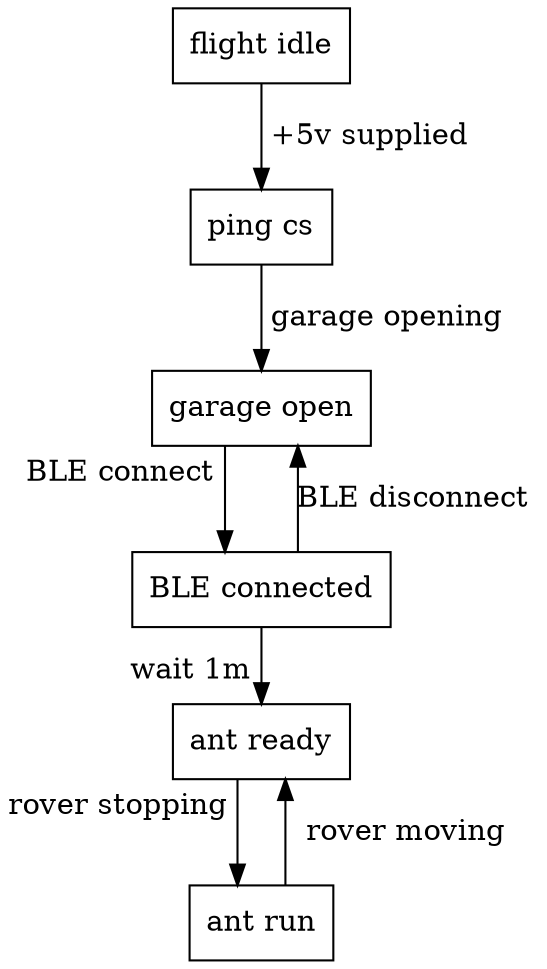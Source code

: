 digraph {
    splines = ortho;

    node [shape = box];

    "flight idle" -> "ping cs" [label = " +5v supplied"]
    "ping cs" -> "garage open" [label = " garage opening "]
    "garage open" -> "BLE connected" [xlabel = " BLE connect "]
    "BLE connected" -> "garage open" [label = "BLE disconnect "]
    "BLE connected" -> "ant ready" [xlabel = "wait 1m "]
    "ant ready" -> "ant run" [xlabel = "rover stopping "]
    "ant run" -> "ant ready" [label = " rover moving "]
}
